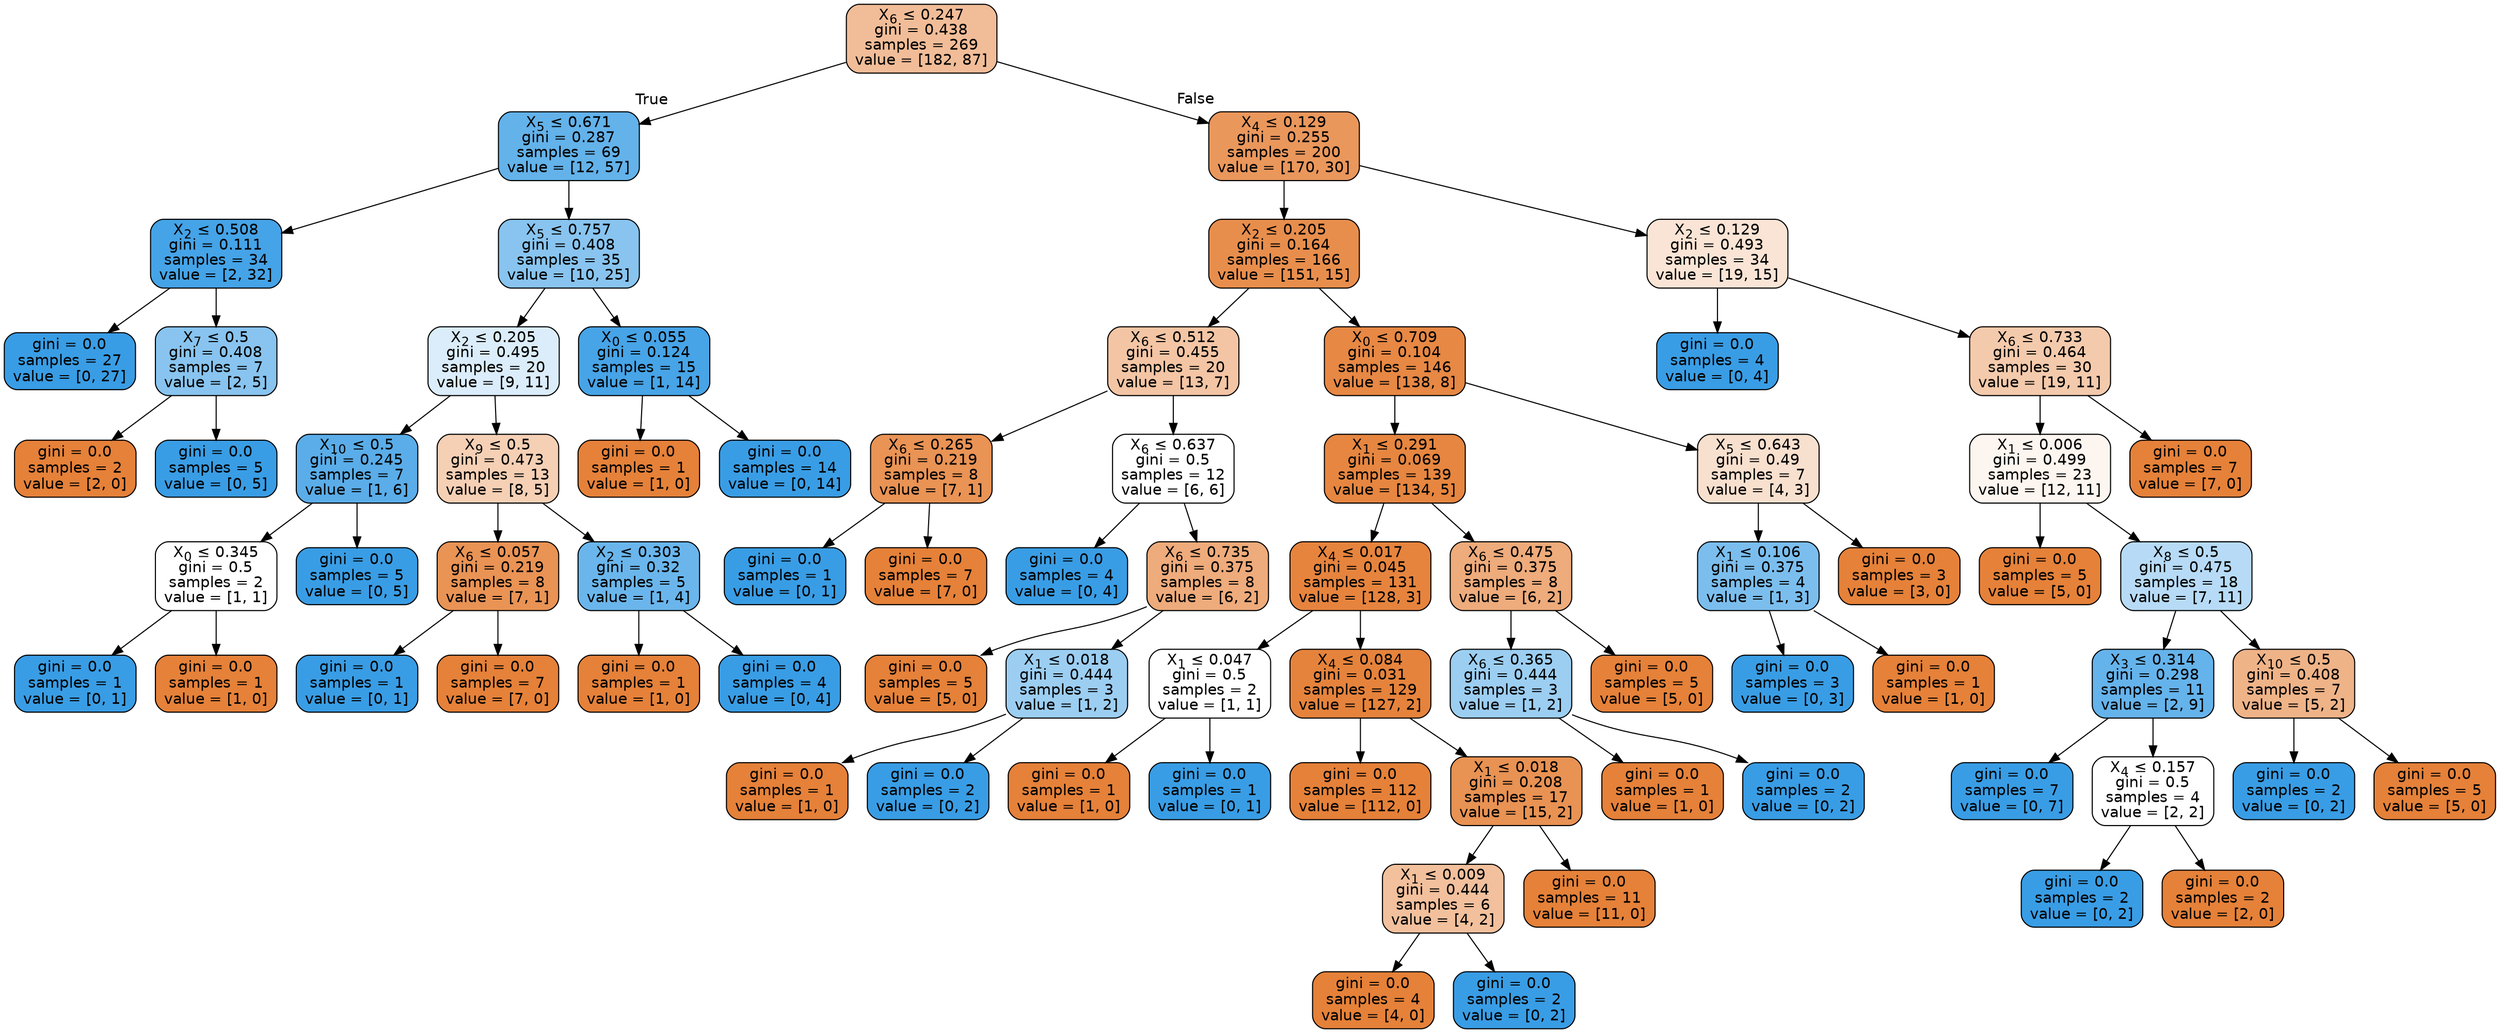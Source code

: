 digraph Tree {
node [shape=box, style="filled, rounded", color="black", fontname=helvetica] ;
edge [fontname=helvetica] ;
0 [label=<X<SUB>6</SUB> &le; 0.247<br/>gini = 0.438<br/>samples = 269<br/>value = [182, 87]>, fillcolor="#f1bd98"] ;
1 [label=<X<SUB>5</SUB> &le; 0.671<br/>gini = 0.287<br/>samples = 69<br/>value = [12, 57]>, fillcolor="#63b2ea"] ;
0 -> 1 [labeldistance=2.5, labelangle=45, headlabel="True"] ;
2 [label=<X<SUB>2</SUB> &le; 0.508<br/>gini = 0.111<br/>samples = 34<br/>value = [2, 32]>, fillcolor="#45a3e7"] ;
1 -> 2 ;
3 [label=<gini = 0.0<br/>samples = 27<br/>value = [0, 27]>, fillcolor="#399de5"] ;
2 -> 3 ;
4 [label=<X<SUB>7</SUB> &le; 0.5<br/>gini = 0.408<br/>samples = 7<br/>value = [2, 5]>, fillcolor="#88c4ef"] ;
2 -> 4 ;
5 [label=<gini = 0.0<br/>samples = 2<br/>value = [2, 0]>, fillcolor="#e58139"] ;
4 -> 5 ;
6 [label=<gini = 0.0<br/>samples = 5<br/>value = [0, 5]>, fillcolor="#399de5"] ;
4 -> 6 ;
7 [label=<X<SUB>5</SUB> &le; 0.757<br/>gini = 0.408<br/>samples = 35<br/>value = [10, 25]>, fillcolor="#88c4ef"] ;
1 -> 7 ;
8 [label=<X<SUB>2</SUB> &le; 0.205<br/>gini = 0.495<br/>samples = 20<br/>value = [9, 11]>, fillcolor="#dbedfa"] ;
7 -> 8 ;
9 [label=<X<SUB>10</SUB> &le; 0.5<br/>gini = 0.245<br/>samples = 7<br/>value = [1, 6]>, fillcolor="#5aade9"] ;
8 -> 9 ;
10 [label=<X<SUB>0</SUB> &le; 0.345<br/>gini = 0.5<br/>samples = 2<br/>value = [1, 1]>, fillcolor="#ffffff"] ;
9 -> 10 ;
11 [label=<gini = 0.0<br/>samples = 1<br/>value = [0, 1]>, fillcolor="#399de5"] ;
10 -> 11 ;
12 [label=<gini = 0.0<br/>samples = 1<br/>value = [1, 0]>, fillcolor="#e58139"] ;
10 -> 12 ;
13 [label=<gini = 0.0<br/>samples = 5<br/>value = [0, 5]>, fillcolor="#399de5"] ;
9 -> 13 ;
14 [label=<X<SUB>9</SUB> &le; 0.5<br/>gini = 0.473<br/>samples = 13<br/>value = [8, 5]>, fillcolor="#f5d0b5"] ;
8 -> 14 ;
15 [label=<X<SUB>6</SUB> &le; 0.057<br/>gini = 0.219<br/>samples = 8<br/>value = [7, 1]>, fillcolor="#e99355"] ;
14 -> 15 ;
16 [label=<gini = 0.0<br/>samples = 1<br/>value = [0, 1]>, fillcolor="#399de5"] ;
15 -> 16 ;
17 [label=<gini = 0.0<br/>samples = 7<br/>value = [7, 0]>, fillcolor="#e58139"] ;
15 -> 17 ;
18 [label=<X<SUB>2</SUB> &le; 0.303<br/>gini = 0.32<br/>samples = 5<br/>value = [1, 4]>, fillcolor="#6ab6ec"] ;
14 -> 18 ;
19 [label=<gini = 0.0<br/>samples = 1<br/>value = [1, 0]>, fillcolor="#e58139"] ;
18 -> 19 ;
20 [label=<gini = 0.0<br/>samples = 4<br/>value = [0, 4]>, fillcolor="#399de5"] ;
18 -> 20 ;
21 [label=<X<SUB>0</SUB> &le; 0.055<br/>gini = 0.124<br/>samples = 15<br/>value = [1, 14]>, fillcolor="#47a4e7"] ;
7 -> 21 ;
22 [label=<gini = 0.0<br/>samples = 1<br/>value = [1, 0]>, fillcolor="#e58139"] ;
21 -> 22 ;
23 [label=<gini = 0.0<br/>samples = 14<br/>value = [0, 14]>, fillcolor="#399de5"] ;
21 -> 23 ;
24 [label=<X<SUB>4</SUB> &le; 0.129<br/>gini = 0.255<br/>samples = 200<br/>value = [170, 30]>, fillcolor="#ea975c"] ;
0 -> 24 [labeldistance=2.5, labelangle=-45, headlabel="False"] ;
25 [label=<X<SUB>2</SUB> &le; 0.205<br/>gini = 0.164<br/>samples = 166<br/>value = [151, 15]>, fillcolor="#e88e4d"] ;
24 -> 25 ;
26 [label=<X<SUB>6</SUB> &le; 0.512<br/>gini = 0.455<br/>samples = 20<br/>value = [13, 7]>, fillcolor="#f3c5a4"] ;
25 -> 26 ;
27 [label=<X<SUB>6</SUB> &le; 0.265<br/>gini = 0.219<br/>samples = 8<br/>value = [7, 1]>, fillcolor="#e99355"] ;
26 -> 27 ;
28 [label=<gini = 0.0<br/>samples = 1<br/>value = [0, 1]>, fillcolor="#399de5"] ;
27 -> 28 ;
29 [label=<gini = 0.0<br/>samples = 7<br/>value = [7, 0]>, fillcolor="#e58139"] ;
27 -> 29 ;
30 [label=<X<SUB>6</SUB> &le; 0.637<br/>gini = 0.5<br/>samples = 12<br/>value = [6, 6]>, fillcolor="#ffffff"] ;
26 -> 30 ;
31 [label=<gini = 0.0<br/>samples = 4<br/>value = [0, 4]>, fillcolor="#399de5"] ;
30 -> 31 ;
32 [label=<X<SUB>6</SUB> &le; 0.735<br/>gini = 0.375<br/>samples = 8<br/>value = [6, 2]>, fillcolor="#eeab7b"] ;
30 -> 32 ;
33 [label=<gini = 0.0<br/>samples = 5<br/>value = [5, 0]>, fillcolor="#e58139"] ;
32 -> 33 ;
34 [label=<X<SUB>1</SUB> &le; 0.018<br/>gini = 0.444<br/>samples = 3<br/>value = [1, 2]>, fillcolor="#9ccef2"] ;
32 -> 34 ;
35 [label=<gini = 0.0<br/>samples = 1<br/>value = [1, 0]>, fillcolor="#e58139"] ;
34 -> 35 ;
36 [label=<gini = 0.0<br/>samples = 2<br/>value = [0, 2]>, fillcolor="#399de5"] ;
34 -> 36 ;
37 [label=<X<SUB>0</SUB> &le; 0.709<br/>gini = 0.104<br/>samples = 146<br/>value = [138, 8]>, fillcolor="#e78844"] ;
25 -> 37 ;
38 [label=<X<SUB>1</SUB> &le; 0.291<br/>gini = 0.069<br/>samples = 139<br/>value = [134, 5]>, fillcolor="#e68640"] ;
37 -> 38 ;
39 [label=<X<SUB>4</SUB> &le; 0.017<br/>gini = 0.045<br/>samples = 131<br/>value = [128, 3]>, fillcolor="#e6843e"] ;
38 -> 39 ;
40 [label=<X<SUB>1</SUB> &le; 0.047<br/>gini = 0.5<br/>samples = 2<br/>value = [1, 1]>, fillcolor="#ffffff"] ;
39 -> 40 ;
41 [label=<gini = 0.0<br/>samples = 1<br/>value = [1, 0]>, fillcolor="#e58139"] ;
40 -> 41 ;
42 [label=<gini = 0.0<br/>samples = 1<br/>value = [0, 1]>, fillcolor="#399de5"] ;
40 -> 42 ;
43 [label=<X<SUB>4</SUB> &le; 0.084<br/>gini = 0.031<br/>samples = 129<br/>value = [127, 2]>, fillcolor="#e5833c"] ;
39 -> 43 ;
44 [label=<gini = 0.0<br/>samples = 112<br/>value = [112, 0]>, fillcolor="#e58139"] ;
43 -> 44 ;
45 [label=<X<SUB>1</SUB> &le; 0.018<br/>gini = 0.208<br/>samples = 17<br/>value = [15, 2]>, fillcolor="#e89253"] ;
43 -> 45 ;
46 [label=<X<SUB>1</SUB> &le; 0.009<br/>gini = 0.444<br/>samples = 6<br/>value = [4, 2]>, fillcolor="#f2c09c"] ;
45 -> 46 ;
47 [label=<gini = 0.0<br/>samples = 4<br/>value = [4, 0]>, fillcolor="#e58139"] ;
46 -> 47 ;
48 [label=<gini = 0.0<br/>samples = 2<br/>value = [0, 2]>, fillcolor="#399de5"] ;
46 -> 48 ;
49 [label=<gini = 0.0<br/>samples = 11<br/>value = [11, 0]>, fillcolor="#e58139"] ;
45 -> 49 ;
50 [label=<X<SUB>6</SUB> &le; 0.475<br/>gini = 0.375<br/>samples = 8<br/>value = [6, 2]>, fillcolor="#eeab7b"] ;
38 -> 50 ;
51 [label=<X<SUB>6</SUB> &le; 0.365<br/>gini = 0.444<br/>samples = 3<br/>value = [1, 2]>, fillcolor="#9ccef2"] ;
50 -> 51 ;
52 [label=<gini = 0.0<br/>samples = 1<br/>value = [1, 0]>, fillcolor="#e58139"] ;
51 -> 52 ;
53 [label=<gini = 0.0<br/>samples = 2<br/>value = [0, 2]>, fillcolor="#399de5"] ;
51 -> 53 ;
54 [label=<gini = 0.0<br/>samples = 5<br/>value = [5, 0]>, fillcolor="#e58139"] ;
50 -> 54 ;
55 [label=<X<SUB>5</SUB> &le; 0.643<br/>gini = 0.49<br/>samples = 7<br/>value = [4, 3]>, fillcolor="#f8e0ce"] ;
37 -> 55 ;
56 [label=<X<SUB>1</SUB> &le; 0.106<br/>gini = 0.375<br/>samples = 4<br/>value = [1, 3]>, fillcolor="#7bbeee"] ;
55 -> 56 ;
57 [label=<gini = 0.0<br/>samples = 3<br/>value = [0, 3]>, fillcolor="#399de5"] ;
56 -> 57 ;
58 [label=<gini = 0.0<br/>samples = 1<br/>value = [1, 0]>, fillcolor="#e58139"] ;
56 -> 58 ;
59 [label=<gini = 0.0<br/>samples = 3<br/>value = [3, 0]>, fillcolor="#e58139"] ;
55 -> 59 ;
60 [label=<X<SUB>2</SUB> &le; 0.129<br/>gini = 0.493<br/>samples = 34<br/>value = [19, 15]>, fillcolor="#fae4d5"] ;
24 -> 60 ;
61 [label=<gini = 0.0<br/>samples = 4<br/>value = [0, 4]>, fillcolor="#399de5"] ;
60 -> 61 ;
62 [label=<X<SUB>6</SUB> &le; 0.733<br/>gini = 0.464<br/>samples = 30<br/>value = [19, 11]>, fillcolor="#f4caac"] ;
60 -> 62 ;
63 [label=<X<SUB>1</SUB> &le; 0.006<br/>gini = 0.499<br/>samples = 23<br/>value = [12, 11]>, fillcolor="#fdf5ef"] ;
62 -> 63 ;
64 [label=<gini = 0.0<br/>samples = 5<br/>value = [5, 0]>, fillcolor="#e58139"] ;
63 -> 64 ;
65 [label=<X<SUB>8</SUB> &le; 0.5<br/>gini = 0.475<br/>samples = 18<br/>value = [7, 11]>, fillcolor="#b7dbf6"] ;
63 -> 65 ;
66 [label=<X<SUB>3</SUB> &le; 0.314<br/>gini = 0.298<br/>samples = 11<br/>value = [2, 9]>, fillcolor="#65b3eb"] ;
65 -> 66 ;
67 [label=<gini = 0.0<br/>samples = 7<br/>value = [0, 7]>, fillcolor="#399de5"] ;
66 -> 67 ;
68 [label=<X<SUB>4</SUB> &le; 0.157<br/>gini = 0.5<br/>samples = 4<br/>value = [2, 2]>, fillcolor="#ffffff"] ;
66 -> 68 ;
69 [label=<gini = 0.0<br/>samples = 2<br/>value = [0, 2]>, fillcolor="#399de5"] ;
68 -> 69 ;
70 [label=<gini = 0.0<br/>samples = 2<br/>value = [2, 0]>, fillcolor="#e58139"] ;
68 -> 70 ;
71 [label=<X<SUB>10</SUB> &le; 0.5<br/>gini = 0.408<br/>samples = 7<br/>value = [5, 2]>, fillcolor="#efb388"] ;
65 -> 71 ;
72 [label=<gini = 0.0<br/>samples = 2<br/>value = [0, 2]>, fillcolor="#399de5"] ;
71 -> 72 ;
73 [label=<gini = 0.0<br/>samples = 5<br/>value = [5, 0]>, fillcolor="#e58139"] ;
71 -> 73 ;
74 [label=<gini = 0.0<br/>samples = 7<br/>value = [7, 0]>, fillcolor="#e58139"] ;
62 -> 74 ;
}